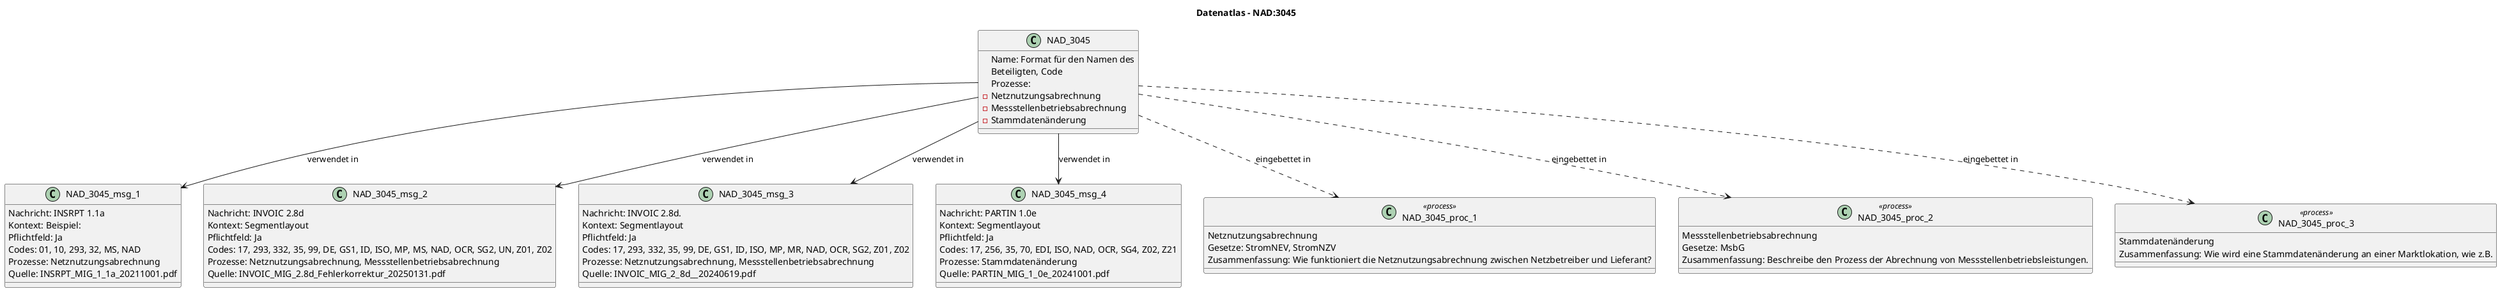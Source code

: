 @startuml
title Datenatlas – NAD:3045
class NAD_3045 {
  Name: Format für den Namen desBeteiligten, Code
  Prozesse:
    - Netznutzungsabrechnung
    - Messstellenbetriebsabrechnung
    - Stammdatenänderung
}
class NAD_3045_msg_1 {
  Nachricht: INSRPT 1.1a
  Kontext: Beispiel:
  Pflichtfeld: Ja
  Codes: 01, 10, 293, 32, MS, NAD
  Prozesse: Netznutzungsabrechnung
  Quelle: INSRPT_MIG_1_1a_20211001.pdf
}
NAD_3045 --> NAD_3045_msg_1 : verwendet in
class NAD_3045_msg_2 {
  Nachricht: INVOIC 2.8d
  Kontext: Segmentlayout
  Pflichtfeld: Ja
  Codes: 17, 293, 332, 35, 99, DE, GS1, ID, ISO, MP, MS, NAD, OCR, SG2, UN, Z01, Z02
  Prozesse: Netznutzungsabrechnung, Messstellenbetriebsabrechnung
  Quelle: INVOIC_MIG_2.8d_Fehlerkorrektur_20250131.pdf
}
NAD_3045 --> NAD_3045_msg_2 : verwendet in
class NAD_3045_msg_3 {
  Nachricht: INVOIC 2.8d.
  Kontext: Segmentlayout
  Pflichtfeld: Ja
  Codes: 17, 293, 332, 35, 99, DE, GS1, ID, ISO, MP, MR, NAD, OCR, SG2, Z01, Z02
  Prozesse: Netznutzungsabrechnung, Messstellenbetriebsabrechnung
  Quelle: INVOIC_MIG_2_8d__20240619.pdf
}
NAD_3045 --> NAD_3045_msg_3 : verwendet in
class NAD_3045_msg_4 {
  Nachricht: PARTIN 1.0e
  Kontext: Segmentlayout
  Pflichtfeld: Ja
  Codes: 17, 256, 35, 70, EDI, ISO, NAD, OCR, SG4, Z02, Z21
  Prozesse: Stammdatenänderung
  Quelle: PARTIN_MIG_1_0e_20241001.pdf
}
NAD_3045 --> NAD_3045_msg_4 : verwendet in
class NAD_3045_proc_1 <<process>> {
  Netznutzungsabrechnung
  Gesetze: StromNEV, StromNZV
  Zusammenfassung: Wie funktioniert die Netznutzungsabrechnung zwischen Netzbetreiber und Lieferant?
}
NAD_3045 ..> NAD_3045_proc_1 : eingebettet in
class NAD_3045_proc_2 <<process>> {
  Messstellenbetriebsabrechnung
  Gesetze: MsbG
  Zusammenfassung: Beschreibe den Prozess der Abrechnung von Messstellenbetriebsleistungen.
}
NAD_3045 ..> NAD_3045_proc_2 : eingebettet in
class NAD_3045_proc_3 <<process>> {
  Stammdatenänderung
  Zusammenfassung: Wie wird eine Stammdatenänderung an einer Marktlokation, wie z.B.
}
NAD_3045 ..> NAD_3045_proc_3 : eingebettet in
@enduml